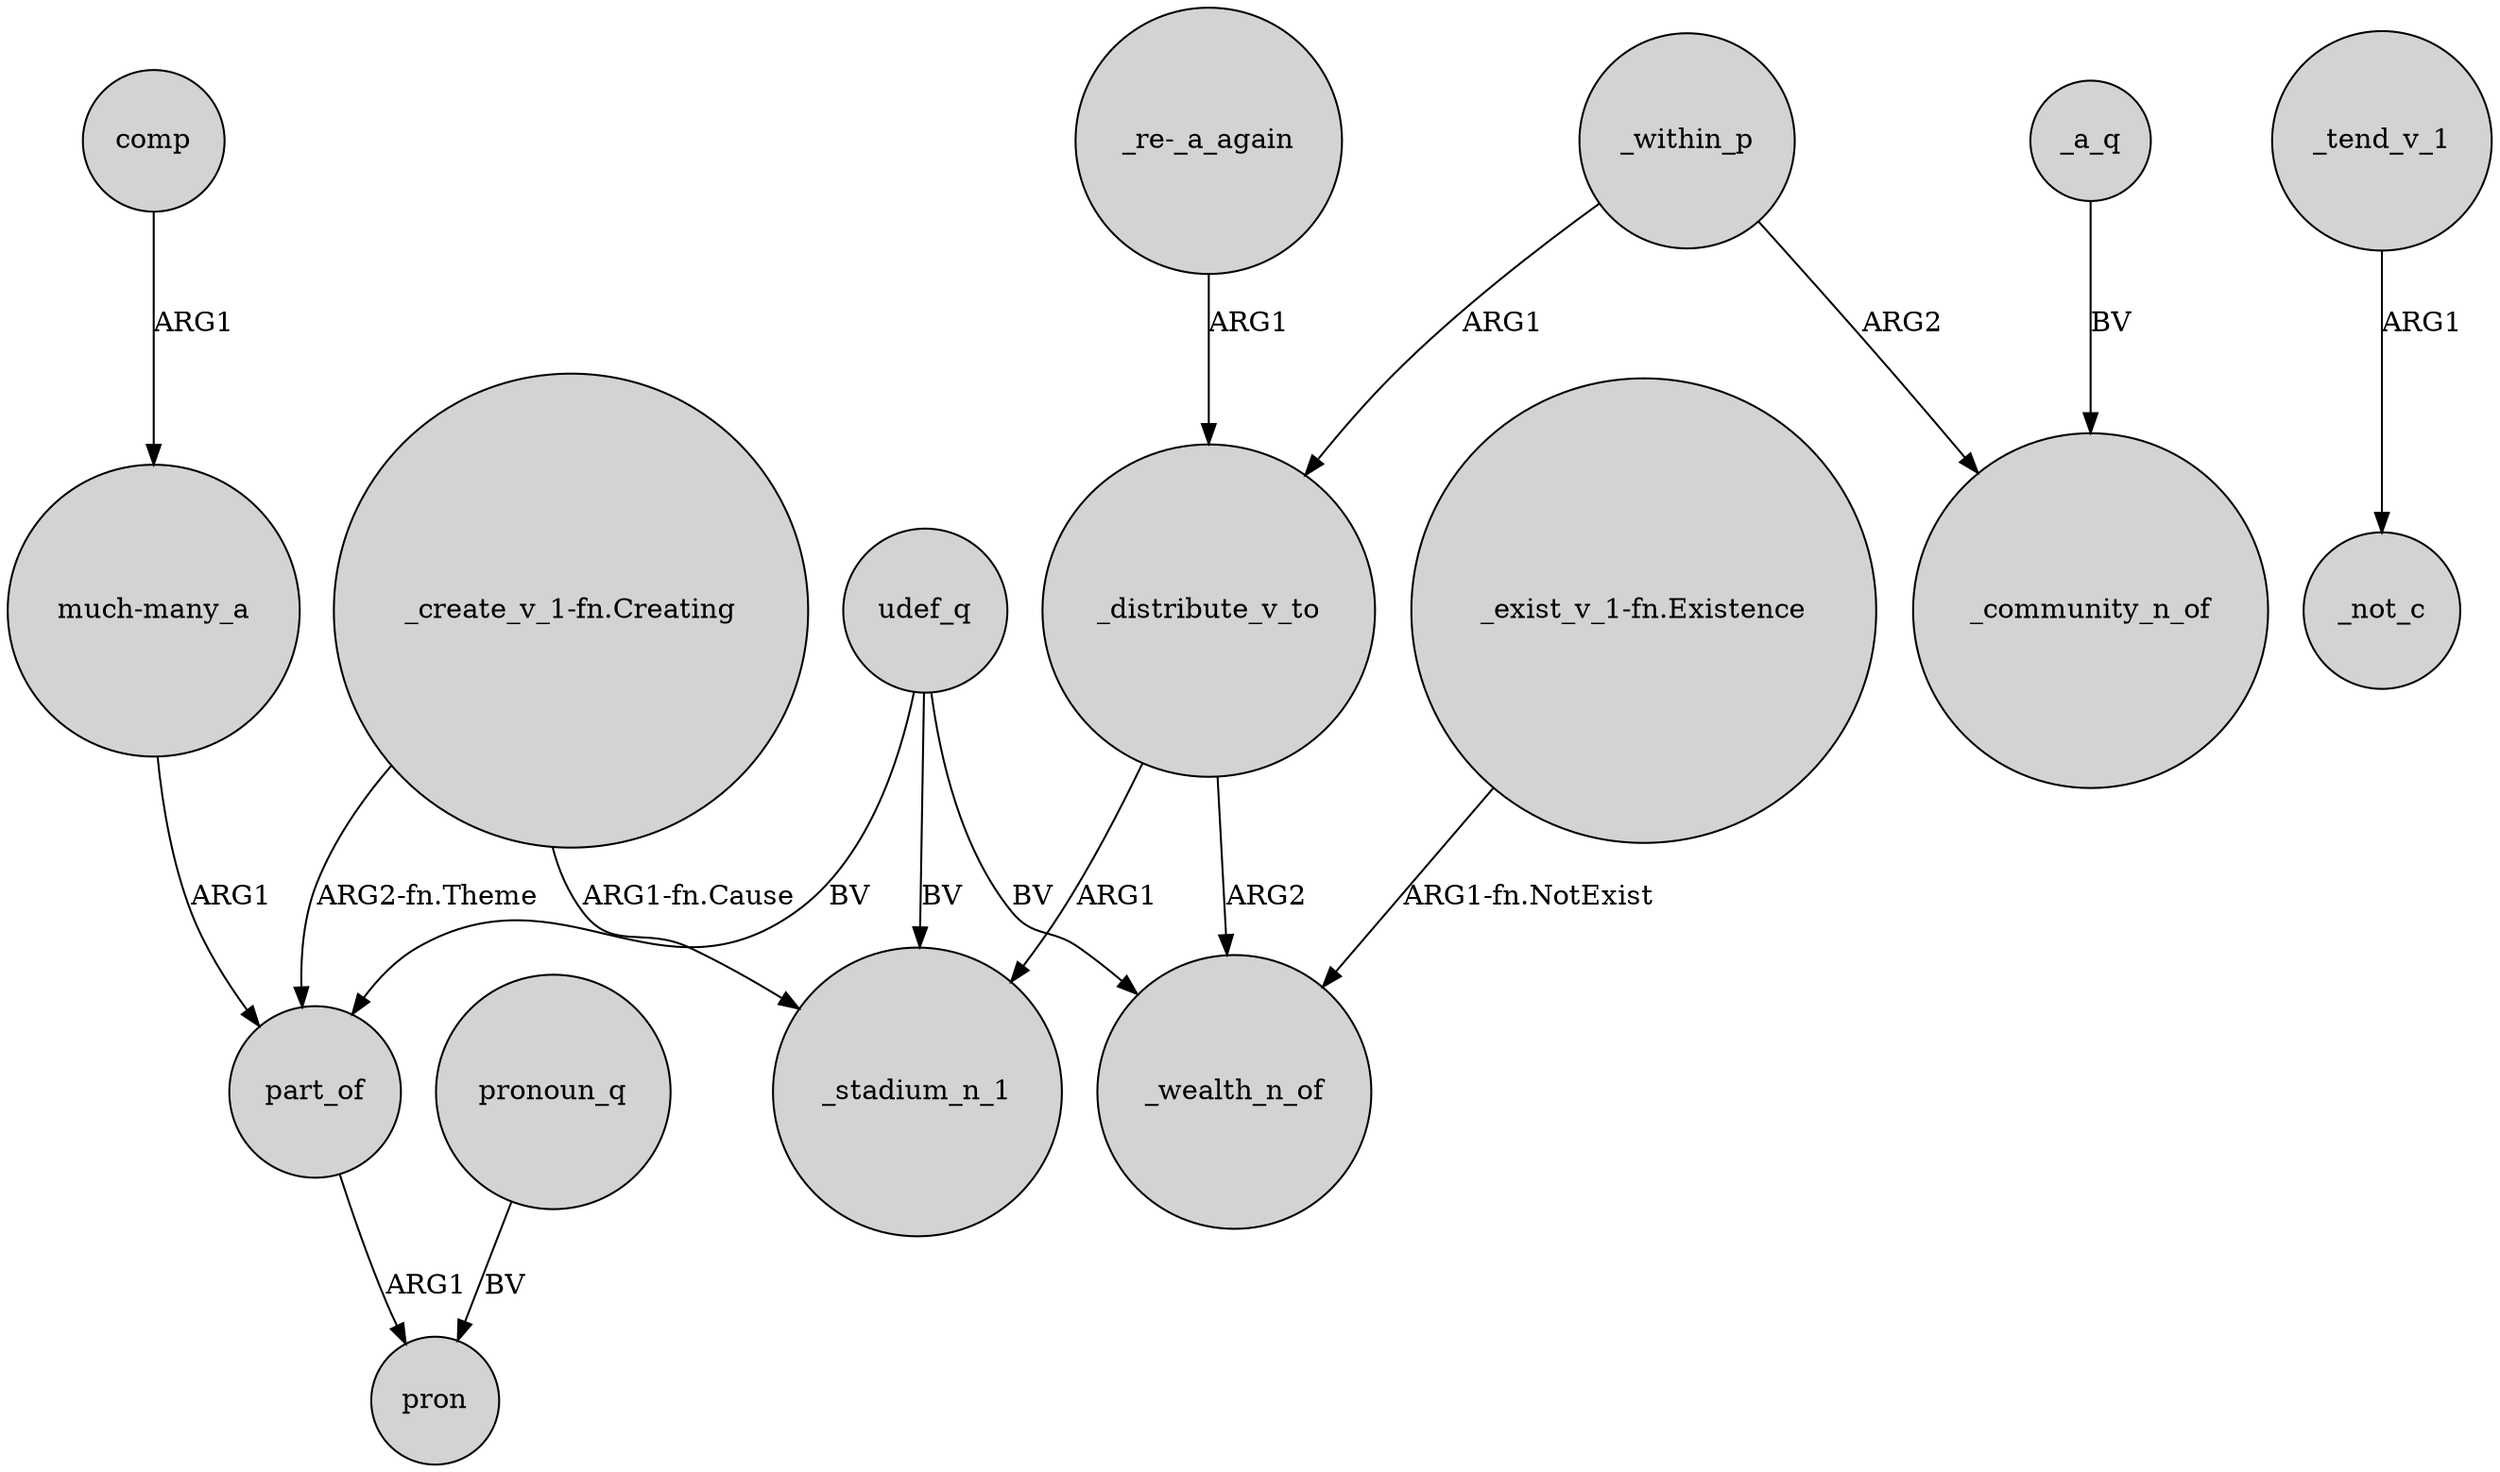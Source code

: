 digraph {
	node [shape=circle style=filled]
	part_of -> pron [label=ARG1]
	_distribute_v_to -> _stadium_n_1 [label=ARG1]
	comp -> "much-many_a" [label=ARG1]
	_distribute_v_to -> _wealth_n_of [label=ARG2]
	_within_p -> _community_n_of [label=ARG2]
	udef_q -> part_of [label=BV]
	udef_q -> _wealth_n_of [label=BV]
	udef_q -> _stadium_n_1 [label=BV]
	_within_p -> _distribute_v_to [label=ARG1]
	"_re-_a_again" -> _distribute_v_to [label=ARG1]
	_a_q -> _community_n_of [label=BV]
	"much-many_a" -> part_of [label=ARG1]
	"_create_v_1-fn.Creating" -> part_of [label="ARG2-fn.Theme"]
	"_exist_v_1-fn.Existence" -> _wealth_n_of [label="ARG1-fn.NotExist"]
	_tend_v_1 -> _not_c [label=ARG1]
	"_create_v_1-fn.Creating" -> _stadium_n_1 [label="ARG1-fn.Cause"]
	pronoun_q -> pron [label=BV]
}
